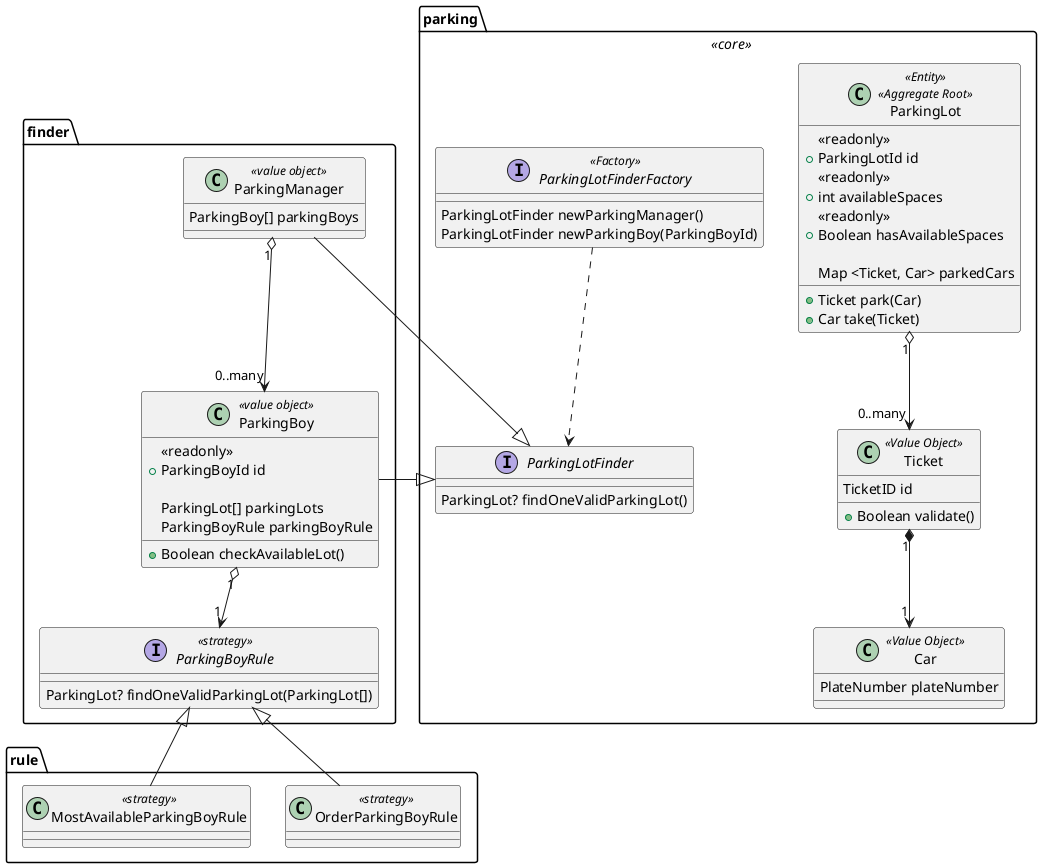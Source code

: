 @startuml parking context
package parking << core >> {
  class ParkingLot << Entity >> << Aggregate Root >> {
    << readonly >>
    + ParkingLotId id
    << readonly >>
    + int availableSpaces
    << readonly >>
    + Boolean hasAvailableSpaces

    Map <Ticket, Car> parkedCars

    + Ticket park(Car)
    + Car take(Ticket)
  }

  class Car << Value Object >> {
      PlateNumber plateNumber
  }

  class Ticket << Value Object >> {
    TicketID id
    + Boolean validate()
  }

  interface ParkingLotFinder {
    ParkingLot? findOneValidParkingLot()
  }

  interface ParkingLotFinderFactory << Factory >> {
    ParkingLotFinder newParkingManager()
    ParkingLotFinder newParkingBoy(ParkingBoyId)
  }

  Ticket "1" *--> "1" Car
  ParkingLot "1" o--> "0..many" Ticket
  ParkingLotFinderFactory ..> ParkingLotFinder
}

package finder {
  interface ParkingBoyRule << strategy >> {
    ParkingLot? findOneValidParkingLot(ParkingLot[])
  }

  class ParkingBoy << value object >> {
    << readonly >>
    + ParkingBoyId id

    ParkingLot[] parkingLots
    ParkingBoyRule parkingBoyRule

    + Boolean checkAvailableLot()
  }

  class ParkingManager << value object >> {
    ParkingBoy[] parkingBoys
  }

  ParkingBoy "1" o--> "1" ParkingBoyRule
  ParkingManager "1" o--> "0..many" ParkingBoy
  ParkingManager -|> ParkingLotFinder
  ParkingBoy -|> ParkingLotFinder
}

package rule {
  class OrderParkingBoyRule << strategy >>
  class MostAvailableParkingBoyRule << strategy >>

  OrderParkingBoyRule --|> ParkingBoyRule
  MostAvailableParkingBoyRule -up-|> ParkingBoyRule
}
@enduml

@startuml config context
class ParkingBoy << entity >> << Aggregate Root >> {
  ParkingLotId[] parkingLots
  ParkingRules parkingBoyRule
}

class ParkingLot << entity >> << Aggregate Root >> {
  ParkingLotId id
  int totalSpaces
}

enum ParkingRules {
  ORDER
  MOST_AVAILABLE
}

class ParkingBoyService << service >> {
  Map<ParkingBoy, ParkingLot[]> findParkingBoys()
}

interface ParkingBoyRepository << repository >> {
  ParkingBoy[] findParkingBoys()
}

interface ParkingLotRepository << repository >> {
  ParkingLot[] findParkingLotsByIds(ParkingLotId[])
}

ParkingBoy "1" o--> "1" ParkingRules
ParkingBoyService "1" o--> "1" ParkingBoyRepository
ParkingBoyService "1" o--> "1" ParkingLotRepository
@enduml
